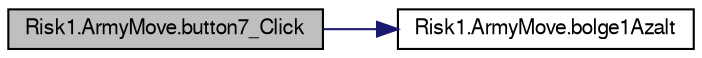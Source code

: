 digraph G
{
  bgcolor="transparent";
  edge [fontname="FreeSans",fontsize="10",labelfontname="FreeSans",labelfontsize="10"];
  node [fontname="FreeSans",fontsize="10",shape=record];
  rankdir="LR";
  Node1 [label="Risk1.ArmyMove.button7_Click",height=0.2,width=0.4,color="black", fillcolor="grey75", style="filled" fontcolor="black"];
  Node1 -> Node2 [color="midnightblue",fontsize="10",style="solid",fontname="FreeSans"];
  Node2 [label="Risk1.ArmyMove.bolge1Azalt",height=0.2,width=0.4,color="black",URL="$classRisk1_1_1ArmyMove.html#a09e09e7458ac9052691780c5da677939"];
}
